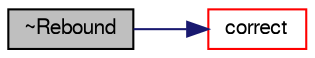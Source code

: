 digraph "~Rebound"
{
  bgcolor="transparent";
  edge [fontname="FreeSans",fontsize="10",labelfontname="FreeSans",labelfontsize="10"];
  node [fontname="FreeSans",fontsize="10",shape=record];
  rankdir="LR";
  Node4 [label="~Rebound",height=0.2,width=0.4,color="black", fillcolor="grey75", style="filled", fontcolor="black"];
  Node4 -> Node5 [color="midnightblue",fontsize="10",style="solid",fontname="FreeSans"];
  Node5 [label="correct",height=0.2,width=0.4,color="red",URL="$a24190.html#aa1b559cf24cdec3d37b45e290079352d",tooltip="Apply velocity correction. "];
}
